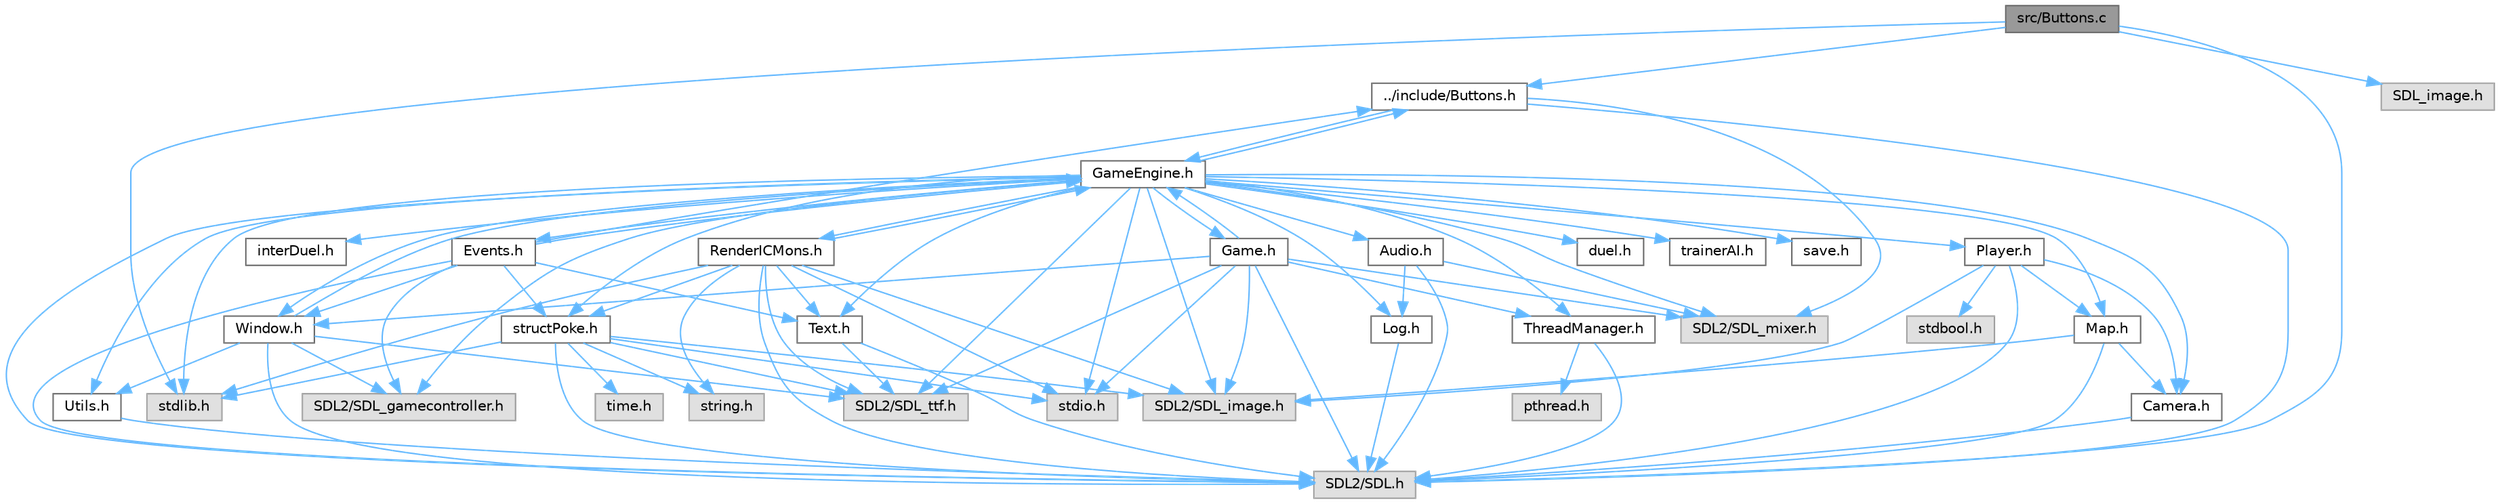 digraph "src/Buttons.c"
{
 // LATEX_PDF_SIZE
  bgcolor="transparent";
  edge [fontname=Helvetica,fontsize=10,labelfontname=Helvetica,labelfontsize=10];
  node [fontname=Helvetica,fontsize=10,shape=box,height=0.2,width=0.4];
  Node1 [id="Node000001",label="src/Buttons.c",height=0.2,width=0.4,color="gray40", fillcolor="grey60", style="filled", fontcolor="black",tooltip=" "];
  Node1 -> Node2 [id="edge87_Node000001_Node000002",color="steelblue1",style="solid",tooltip=" "];
  Node2 [id="Node000002",label="../include/Buttons.h",height=0.2,width=0.4,color="grey40", fillcolor="white", style="filled",URL="$d3/d70/Buttons_8h.html",tooltip="Gestion des boutons et curseurs pour l'application."];
  Node2 -> Node3 [id="edge88_Node000002_Node000003",color="steelblue1",style="solid",tooltip=" "];
  Node3 [id="Node000003",label="SDL2/SDL.h",height=0.2,width=0.4,color="grey60", fillcolor="#E0E0E0", style="filled",tooltip=" "];
  Node2 -> Node4 [id="edge89_Node000002_Node000004",color="steelblue1",style="solid",tooltip=" "];
  Node4 [id="Node000004",label="SDL2/SDL_mixer.h",height=0.2,width=0.4,color="grey60", fillcolor="#E0E0E0", style="filled",tooltip=" "];
  Node2 -> Node5 [id="edge90_Node000002_Node000005",color="steelblue1",style="solid",tooltip=" "];
  Node5 [id="Node000005",label="GameEngine.h",height=0.2,width=0.4,color="grey40", fillcolor="white", style="filled",URL="$d7/d1f/GameEngine_8h.html",tooltip="Définition et gestion du moteur de jeu."];
  Node5 -> Node3 [id="edge91_Node000005_Node000003",color="steelblue1",style="solid",tooltip=" "];
  Node5 -> Node4 [id="edge92_Node000005_Node000004",color="steelblue1",style="solid",tooltip=" "];
  Node5 -> Node6 [id="edge93_Node000005_Node000006",color="steelblue1",style="solid",tooltip=" "];
  Node6 [id="Node000006",label="SDL2/SDL_image.h",height=0.2,width=0.4,color="grey60", fillcolor="#E0E0E0", style="filled",tooltip=" "];
  Node5 -> Node7 [id="edge94_Node000005_Node000007",color="steelblue1",style="solid",tooltip=" "];
  Node7 [id="Node000007",label="SDL2/SDL_ttf.h",height=0.2,width=0.4,color="grey60", fillcolor="#E0E0E0", style="filled",tooltip=" "];
  Node5 -> Node8 [id="edge95_Node000005_Node000008",color="steelblue1",style="solid",tooltip=" "];
  Node8 [id="Node000008",label="SDL2/SDL_gamecontroller.h",height=0.2,width=0.4,color="grey60", fillcolor="#E0E0E0", style="filled",tooltip=" "];
  Node5 -> Node9 [id="edge96_Node000005_Node000009",color="steelblue1",style="solid",tooltip=" "];
  Node9 [id="Node000009",label="stdio.h",height=0.2,width=0.4,color="grey60", fillcolor="#E0E0E0", style="filled",tooltip=" "];
  Node5 -> Node10 [id="edge97_Node000005_Node000010",color="steelblue1",style="solid",tooltip=" "];
  Node10 [id="Node000010",label="stdlib.h",height=0.2,width=0.4,color="grey60", fillcolor="#E0E0E0", style="filled",tooltip=" "];
  Node5 -> Node11 [id="edge98_Node000005_Node000011",color="steelblue1",style="solid",tooltip=" "];
  Node11 [id="Node000011",label="Log.h",height=0.2,width=0.4,color="grey40", fillcolor="white", style="filled",URL="$d1/d45/Log_8h.html",tooltip=" "];
  Node11 -> Node3 [id="edge99_Node000011_Node000003",color="steelblue1",style="solid",tooltip=" "];
  Node5 -> Node12 [id="edge100_Node000005_Node000012",color="steelblue1",style="solid",tooltip=" "];
  Node12 [id="Node000012",label="Audio.h",height=0.2,width=0.4,color="grey40", fillcolor="white", style="filled",URL="$d8/daa/Audio_8h.html",tooltip="Gestion de l'audio pour l'application."];
  Node12 -> Node11 [id="edge101_Node000012_Node000011",color="steelblue1",style="solid",tooltip=" "];
  Node12 -> Node4 [id="edge102_Node000012_Node000004",color="steelblue1",style="solid",tooltip=" "];
  Node12 -> Node3 [id="edge103_Node000012_Node000003",color="steelblue1",style="solid",tooltip=" "];
  Node5 -> Node2 [id="edge104_Node000005_Node000002",color="steelblue1",style="solid",tooltip=" "];
  Node5 -> Node13 [id="edge105_Node000005_Node000013",color="steelblue1",style="solid",tooltip=" "];
  Node13 [id="Node000013",label="structPoke.h",height=0.2,width=0.4,color="grey40", fillcolor="white", style="filled",URL="$da/d71/structPoke_8h.html",tooltip=" "];
  Node13 -> Node9 [id="edge106_Node000013_Node000009",color="steelblue1",style="solid",tooltip=" "];
  Node13 -> Node10 [id="edge107_Node000013_Node000010",color="steelblue1",style="solid",tooltip=" "];
  Node13 -> Node14 [id="edge108_Node000013_Node000014",color="steelblue1",style="solid",tooltip=" "];
  Node14 [id="Node000014",label="time.h",height=0.2,width=0.4,color="grey60", fillcolor="#E0E0E0", style="filled",tooltip=" "];
  Node13 -> Node15 [id="edge109_Node000013_Node000015",color="steelblue1",style="solid",tooltip=" "];
  Node15 [id="Node000015",label="string.h",height=0.2,width=0.4,color="grey60", fillcolor="#E0E0E0", style="filled",tooltip=" "];
  Node13 -> Node3 [id="edge110_Node000013_Node000003",color="steelblue1",style="solid",tooltip=" "];
  Node13 -> Node6 [id="edge111_Node000013_Node000006",color="steelblue1",style="solid",tooltip=" "];
  Node13 -> Node7 [id="edge112_Node000013_Node000007",color="steelblue1",style="solid",tooltip=" "];
  Node5 -> Node16 [id="edge113_Node000005_Node000016",color="steelblue1",style="solid",tooltip=" "];
  Node16 [id="Node000016",label="duel.h",height=0.2,width=0.4,color="grey40", fillcolor="white", style="filled",URL="$d6/d8e/duel_8h.html",tooltip=" "];
  Node5 -> Node17 [id="edge114_Node000005_Node000017",color="steelblue1",style="solid",tooltip=" "];
  Node17 [id="Node000017",label="trainerAI.h",height=0.2,width=0.4,color="grey40", fillcolor="white", style="filled",URL="$df/d27/trainerAI_8h.html",tooltip=" "];
  Node5 -> Node18 [id="edge115_Node000005_Node000018",color="steelblue1",style="solid",tooltip=" "];
  Node18 [id="Node000018",label="save.h",height=0.2,width=0.4,color="grey40", fillcolor="white", style="filled",URL="$d5/d5e/save_8h.html",tooltip="Save the player's data in a file."];
  Node5 -> Node19 [id="edge116_Node000005_Node000019",color="steelblue1",style="solid",tooltip=" "];
  Node19 [id="Node000019",label="interDuel.h",height=0.2,width=0.4,color="grey40", fillcolor="white", style="filled",URL="$da/d1d/interDuel_8h.html",tooltip=" "];
  Node5 -> Node20 [id="edge117_Node000005_Node000020",color="steelblue1",style="solid",tooltip=" "];
  Node20 [id="Node000020",label="Utils.h",height=0.2,width=0.4,color="grey40", fillcolor="white", style="filled",URL="$d9/ded/Utils_8h.html",tooltip="Fonctions utilitaires pour l'application."];
  Node20 -> Node3 [id="edge118_Node000020_Node000003",color="steelblue1",style="solid",tooltip=" "];
  Node5 -> Node21 [id="edge119_Node000005_Node000021",color="steelblue1",style="solid",tooltip=" "];
  Node21 [id="Node000021",label="Text.h",height=0.2,width=0.4,color="grey40", fillcolor="white", style="filled",URL="$d6/d35/Text_8h.html",tooltip="Définition et gestion des éléments de texte."];
  Node21 -> Node3 [id="edge120_Node000021_Node000003",color="steelblue1",style="solid",tooltip=" "];
  Node21 -> Node7 [id="edge121_Node000021_Node000007",color="steelblue1",style="solid",tooltip=" "];
  Node5 -> Node22 [id="edge122_Node000005_Node000022",color="steelblue1",style="solid",tooltip=" "];
  Node22 [id="Node000022",label="Window.h",height=0.2,width=0.4,color="grey40", fillcolor="white", style="filled",URL="$d3/ded/Window_8h.html",tooltip="Définition et gestion de la fenêtre principale de l'application."];
  Node22 -> Node3 [id="edge123_Node000022_Node000003",color="steelblue1",style="solid",tooltip=" "];
  Node22 -> Node7 [id="edge124_Node000022_Node000007",color="steelblue1",style="solid",tooltip=" "];
  Node22 -> Node8 [id="edge125_Node000022_Node000008",color="steelblue1",style="solid",tooltip=" "];
  Node22 -> Node5 [id="edge126_Node000022_Node000005",color="steelblue1",style="solid",tooltip=" "];
  Node22 -> Node20 [id="edge127_Node000022_Node000020",color="steelblue1",style="solid",tooltip=" "];
  Node5 -> Node23 [id="edge128_Node000005_Node000023",color="steelblue1",style="solid",tooltip=" "];
  Node23 [id="Node000023",label="Map.h",height=0.2,width=0.4,color="grey40", fillcolor="white", style="filled",URL="$df/d79/Map_8h.html",tooltip=" "];
  Node23 -> Node3 [id="edge129_Node000023_Node000003",color="steelblue1",style="solid",tooltip=" "];
  Node23 -> Node6 [id="edge130_Node000023_Node000006",color="steelblue1",style="solid",tooltip=" "];
  Node23 -> Node24 [id="edge131_Node000023_Node000024",color="steelblue1",style="solid",tooltip=" "];
  Node24 [id="Node000024",label="Camera.h",height=0.2,width=0.4,color="grey40", fillcolor="white", style="filled",URL="$dd/de4/Camera_8h.html",tooltip="Gestion de la caméra pour le défilement de la vue du jeu."];
  Node24 -> Node3 [id="edge132_Node000024_Node000003",color="steelblue1",style="solid",tooltip=" "];
  Node5 -> Node25 [id="edge133_Node000005_Node000025",color="steelblue1",style="solid",tooltip=" "];
  Node25 [id="Node000025",label="Player.h",height=0.2,width=0.4,color="grey40", fillcolor="white", style="filled",URL="$da/dbf/Player_8h.html",tooltip=" "];
  Node25 -> Node3 [id="edge134_Node000025_Node000003",color="steelblue1",style="solid",tooltip=" "];
  Node25 -> Node6 [id="edge135_Node000025_Node000006",color="steelblue1",style="solid",tooltip=" "];
  Node25 -> Node23 [id="edge136_Node000025_Node000023",color="steelblue1",style="solid",tooltip=" "];
  Node25 -> Node24 [id="edge137_Node000025_Node000024",color="steelblue1",style="solid",tooltip=" "];
  Node25 -> Node26 [id="edge138_Node000025_Node000026",color="steelblue1",style="solid",tooltip=" "];
  Node26 [id="Node000026",label="stdbool.h",height=0.2,width=0.4,color="grey60", fillcolor="#E0E0E0", style="filled",tooltip=" "];
  Node5 -> Node24 [id="edge139_Node000005_Node000024",color="steelblue1",style="solid",tooltip=" "];
  Node5 -> Node27 [id="edge140_Node000005_Node000027",color="steelblue1",style="solid",tooltip=" "];
  Node27 [id="Node000027",label="ThreadManager.h",height=0.2,width=0.4,color="grey40", fillcolor="white", style="filled",URL="$d0/daa/ThreadManager_8h.html",tooltip=" "];
  Node27 -> Node28 [id="edge141_Node000027_Node000028",color="steelblue1",style="solid",tooltip=" "];
  Node28 [id="Node000028",label="pthread.h",height=0.2,width=0.4,color="grey60", fillcolor="#E0E0E0", style="filled",tooltip=" "];
  Node27 -> Node3 [id="edge142_Node000027_Node000003",color="steelblue1",style="solid",tooltip=" "];
  Node5 -> Node29 [id="edge143_Node000005_Node000029",color="steelblue1",style="solid",tooltip=" "];
  Node29 [id="Node000029",label="Game.h",height=0.2,width=0.4,color="grey40", fillcolor="white", style="filled",URL="$d3/d5f/Game_8h.html",tooltip=" "];
  Node29 -> Node3 [id="edge144_Node000029_Node000003",color="steelblue1",style="solid",tooltip=" "];
  Node29 -> Node4 [id="edge145_Node000029_Node000004",color="steelblue1",style="solid",tooltip=" "];
  Node29 -> Node6 [id="edge146_Node000029_Node000006",color="steelblue1",style="solid",tooltip=" "];
  Node29 -> Node7 [id="edge147_Node000029_Node000007",color="steelblue1",style="solid",tooltip=" "];
  Node29 -> Node9 [id="edge148_Node000029_Node000009",color="steelblue1",style="solid",tooltip=" "];
  Node29 -> Node22 [id="edge149_Node000029_Node000022",color="steelblue1",style="solid",tooltip=" "];
  Node29 -> Node5 [id="edge150_Node000029_Node000005",color="steelblue1",style="solid",tooltip=" "];
  Node29 -> Node27 [id="edge151_Node000029_Node000027",color="steelblue1",style="solid",tooltip=" "];
  Node5 -> Node30 [id="edge152_Node000005_Node000030",color="steelblue1",style="solid",tooltip=" "];
  Node30 [id="Node000030",label="Events.h",height=0.2,width=0.4,color="grey40", fillcolor="white", style="filled",URL="$d0/dbb/Events_8h.html",tooltip=" "];
  Node30 -> Node5 [id="edge153_Node000030_Node000005",color="steelblue1",style="solid",tooltip=" "];
  Node30 -> Node22 [id="edge154_Node000030_Node000022",color="steelblue1",style="solid",tooltip=" "];
  Node30 -> Node2 [id="edge155_Node000030_Node000002",color="steelblue1",style="solid",tooltip=" "];
  Node30 -> Node21 [id="edge156_Node000030_Node000021",color="steelblue1",style="solid",tooltip=" "];
  Node30 -> Node13 [id="edge157_Node000030_Node000013",color="steelblue1",style="solid",tooltip=" "];
  Node30 -> Node3 [id="edge158_Node000030_Node000003",color="steelblue1",style="solid",tooltip=" "];
  Node30 -> Node8 [id="edge159_Node000030_Node000008",color="steelblue1",style="solid",tooltip=" "];
  Node5 -> Node31 [id="edge160_Node000005_Node000031",color="steelblue1",style="solid",tooltip=" "];
  Node31 [id="Node000031",label="RenderICMons.h",height=0.2,width=0.4,color="grey40", fillcolor="white", style="filled",URL="$d2/d98/RenderICMons_8h.html",tooltip="Définition et gestion du rendu des ICMons."];
  Node31 -> Node3 [id="edge161_Node000031_Node000003",color="steelblue1",style="solid",tooltip=" "];
  Node31 -> Node6 [id="edge162_Node000031_Node000006",color="steelblue1",style="solid",tooltip=" "];
  Node31 -> Node7 [id="edge163_Node000031_Node000007",color="steelblue1",style="solid",tooltip=" "];
  Node31 -> Node9 [id="edge164_Node000031_Node000009",color="steelblue1",style="solid",tooltip=" "];
  Node31 -> Node10 [id="edge165_Node000031_Node000010",color="steelblue1",style="solid",tooltip=" "];
  Node31 -> Node15 [id="edge166_Node000031_Node000015",color="steelblue1",style="solid",tooltip=" "];
  Node31 -> Node5 [id="edge167_Node000031_Node000005",color="steelblue1",style="solid",tooltip=" "];
  Node31 -> Node21 [id="edge168_Node000031_Node000021",color="steelblue1",style="solid",tooltip=" "];
  Node31 -> Node13 [id="edge169_Node000031_Node000013",color="steelblue1",style="solid",tooltip=" "];
  Node1 -> Node3 [id="edge170_Node000001_Node000003",color="steelblue1",style="solid",tooltip=" "];
  Node1 -> Node32 [id="edge171_Node000001_Node000032",color="steelblue1",style="solid",tooltip=" "];
  Node32 [id="Node000032",label="SDL_image.h",height=0.2,width=0.4,color="grey60", fillcolor="#E0E0E0", style="filled",tooltip=" "];
  Node1 -> Node10 [id="edge172_Node000001_Node000010",color="steelblue1",style="solid",tooltip=" "];
}
